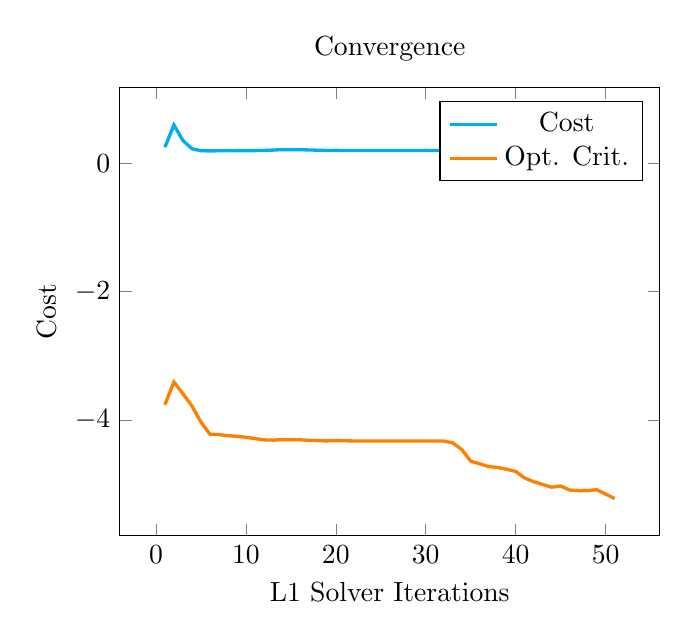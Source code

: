 \begin{tikzpicture}[]
\begin{axis}[legend pos = {north east}, ylabel = {Cost}, title = {Convergence}, xlabel = {L1 Solver Iterations}]\addplot+ [no marks, cyan, very thick]coordinates {
(1.0, 0.251)
(2.0, 0.598)
(3.0, 0.355)
(4.0, 0.227)
(5.0, 0.196)
(6.0, 0.193)
(7.0, 0.195)
(8.0, 0.196)
(9.0, 0.197)
(10.0, 0.198)
(11.0, 0.198)
(12.0, 0.2)
(13.0, 0.206)
(14.0, 0.213)
(15.0, 0.213)
(16.0, 0.212)
(17.0, 0.208)
(18.0, 0.204)
(19.0, 0.2)
(20.0, 0.201)
(21.0, 0.2)
(22.0, 0.199)
(23.0, 0.199)
(24.0, 0.199)
(25.0, 0.199)
(26.0, 0.199)
(27.0, 0.199)
(28.0, 0.2)
(29.0, 0.2)
(30.0, 0.201)
(31.0, 0.2)
(32.0, 0.2)
(33.0, 0.199)
(34.0, 0.195)
(35.0, 0.189)
(36.0, 0.195)
(37.0, 0.196)
(38.0, 0.194)
(39.0, 0.191)
(40.0, 0.189)
(41.0, 0.186)
(42.0, 0.185)
(43.0, 0.183)
(44.0, 0.183)
(45.0, 0.183)
(46.0, 0.183)
(47.0, 0.184)
(48.0, 0.184)
(49.0, 0.185)
(50.0, 0.183)
(51.0, 0.181)
};
\addlegendentry{Cost}
\addplot+ [no marks, orange, very thick]coordinates {
(1.0, -3.764)
(2.0, -3.407)
(3.0, -3.59)
(4.0, -3.781)
(5.0, -4.032)
(6.0, -4.221)
(7.0, -4.228)
(8.0, -4.245)
(9.0, -4.255)
(10.0, -4.269)
(11.0, -4.29)
(12.0, -4.31)
(13.0, -4.314)
(14.0, -4.306)
(15.0, -4.306)
(16.0, -4.309)
(17.0, -4.317)
(18.0, -4.323)
(19.0, -4.326)
(20.0, -4.321)
(21.0, -4.324)
(22.0, -4.327)
(23.0, -4.327)
(24.0, -4.327)
(25.0, -4.327)
(26.0, -4.327)
(27.0, -4.327)
(28.0, -4.327)
(29.0, -4.327)
(30.0, -4.327)
(31.0, -4.328)
(32.0, -4.329)
(33.0, -4.357)
(34.0, -4.46)
(35.0, -4.641)
(36.0, -4.683)
(37.0, -4.727)
(38.0, -4.74)
(39.0, -4.768)
(40.0, -4.803)
(41.0, -4.904)
(42.0, -4.962)
(43.0, -5.005)
(44.0, -5.047)
(45.0, -5.029)
(46.0, -5.092)
(47.0, -5.102)
(48.0, -5.101)
(49.0, -5.087)
(50.0, -5.155)
(51.0, -5.224)
};
\addlegendentry{Opt. Crit.}
\end{axis}

\end{tikzpicture}
